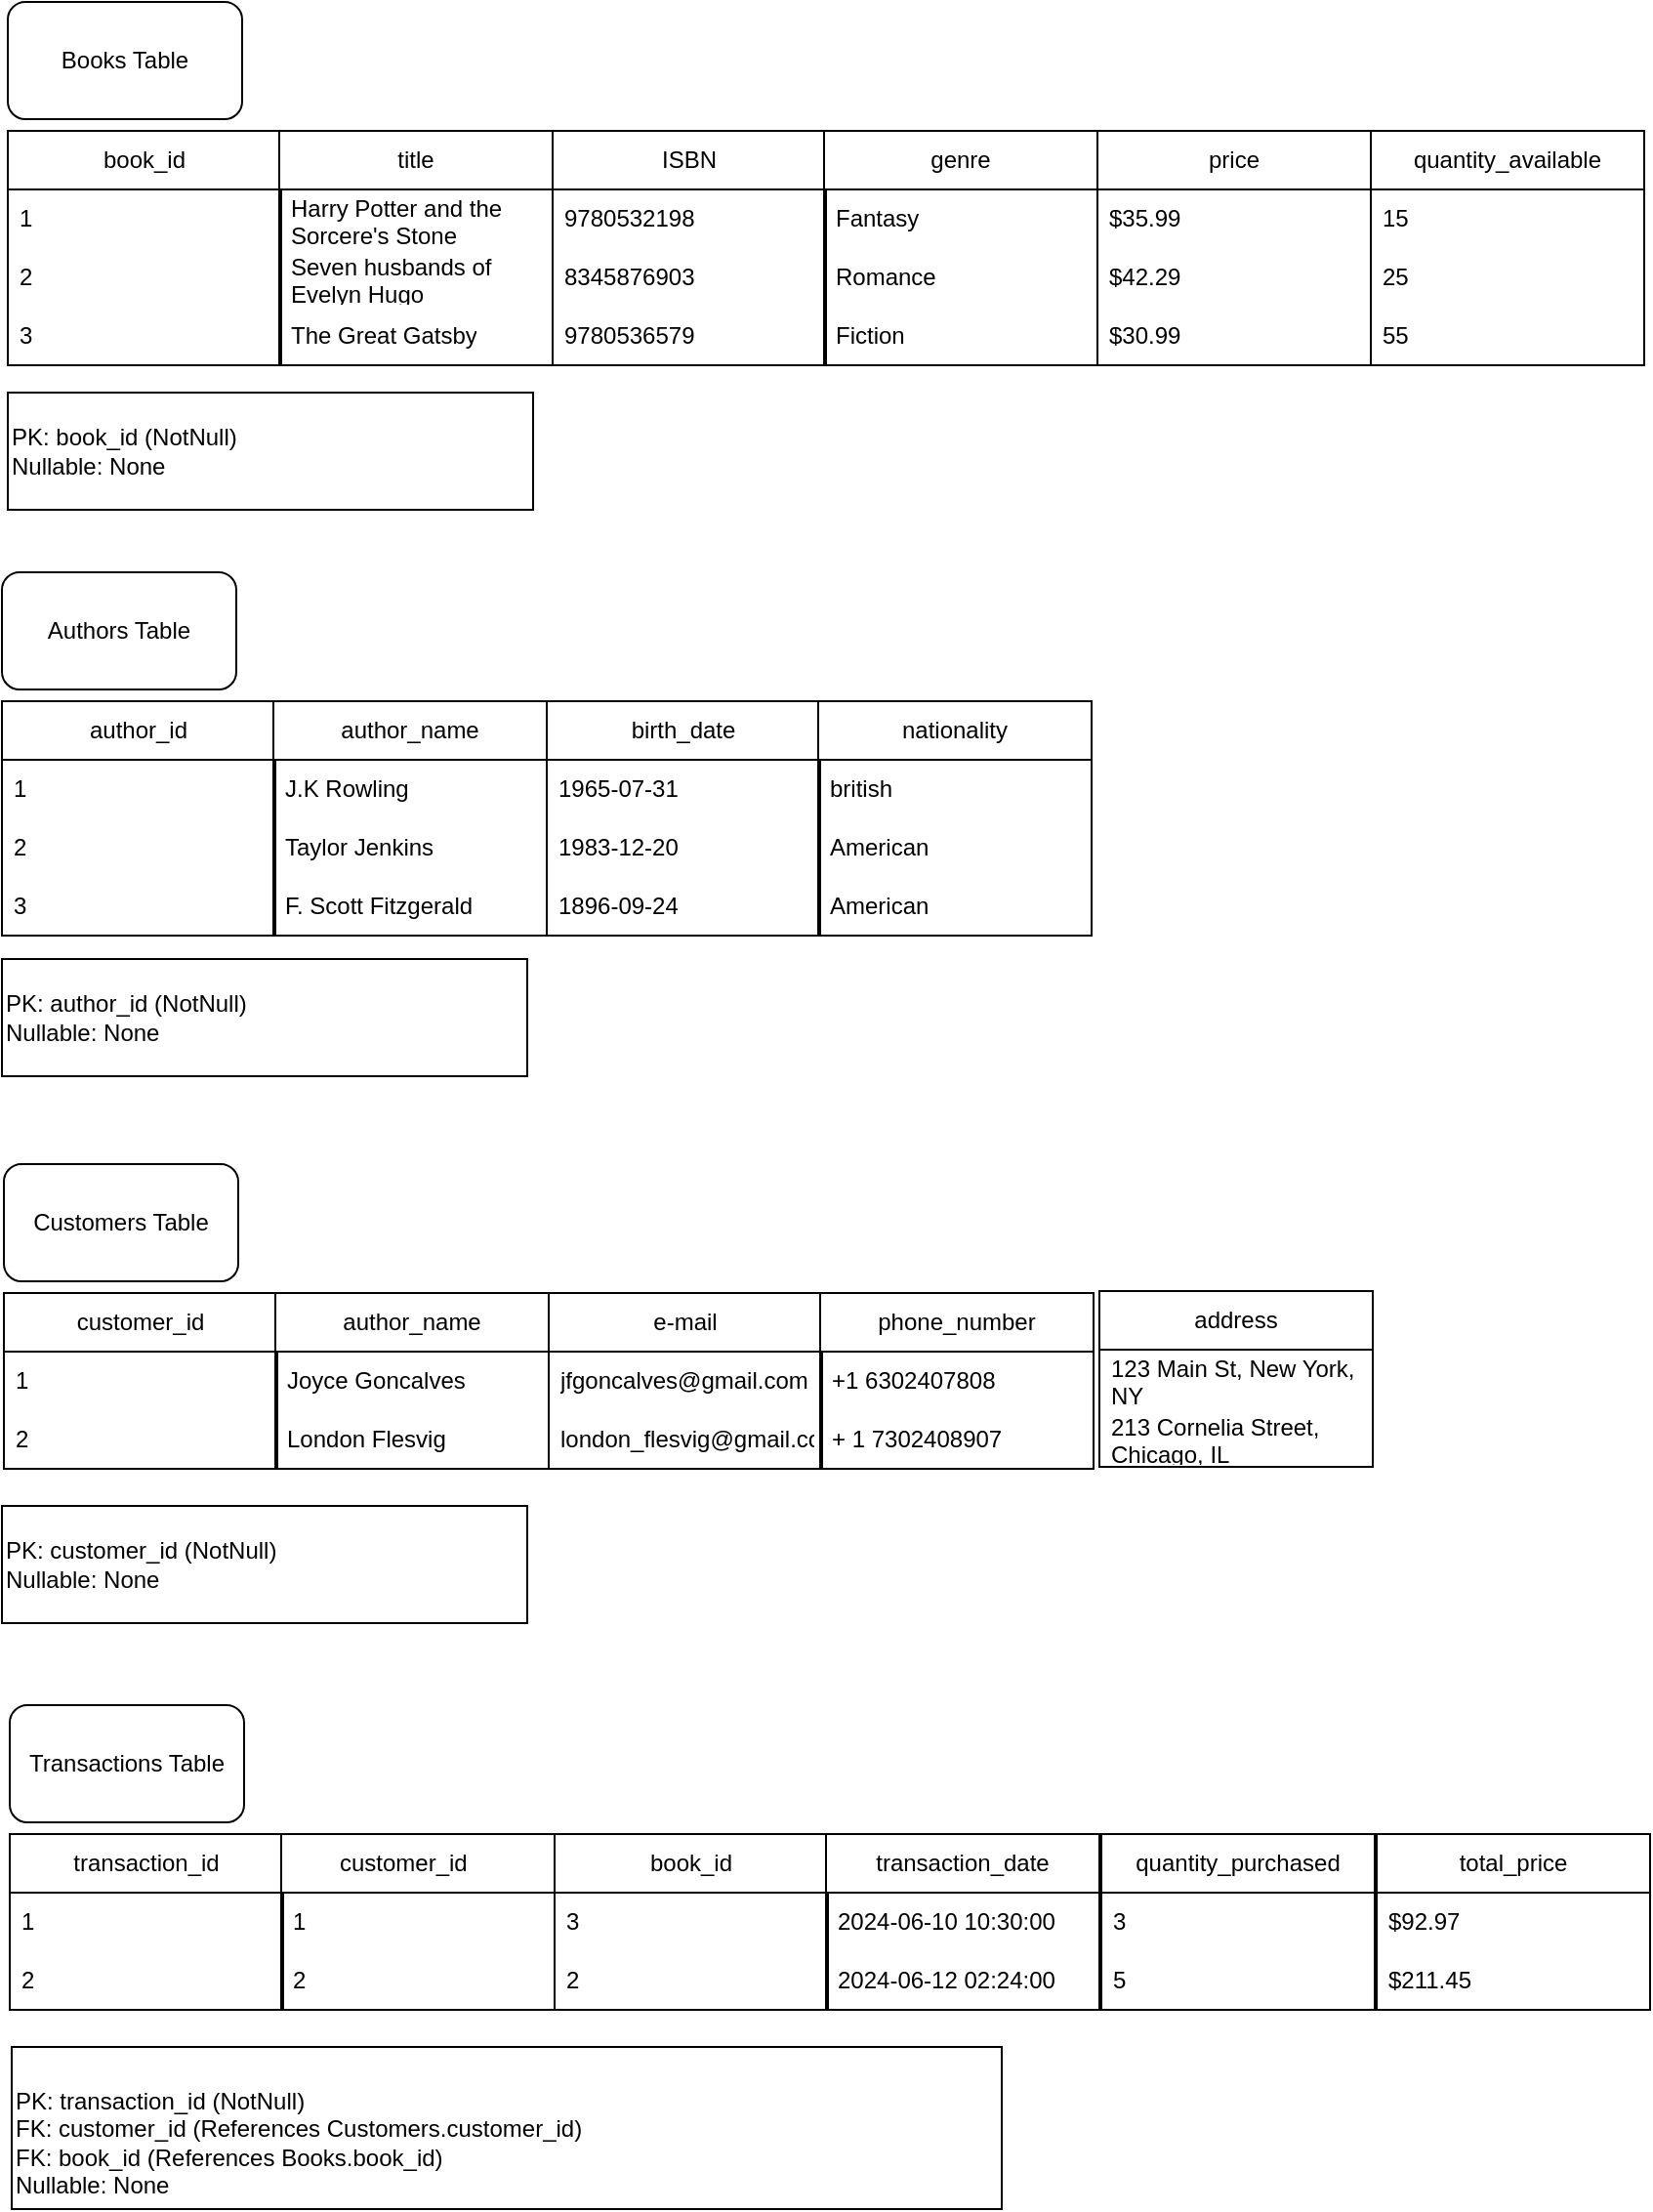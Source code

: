 <mxfile version="24.5.4" type="github">
  <diagram id="prtHgNgQTEPvFCAcTncT" name="Page-1">
    <mxGraphModel dx="880" dy="434" grid="1" gridSize="10" guides="1" tooltips="1" connect="1" arrows="1" fold="1" page="1" pageScale="1" pageWidth="827" pageHeight="1169" math="0" shadow="0">
      <root>
        <mxCell id="0" />
        <mxCell id="1" parent="0" />
        <mxCell id="Fvpx-LArZZdpuE3tsMHP-1" value="book_id" style="swimlane;fontStyle=0;childLayout=stackLayout;horizontal=1;startSize=30;horizontalStack=0;resizeParent=1;resizeParentMax=0;resizeLast=0;collapsible=1;marginBottom=0;whiteSpace=wrap;html=1;" vertex="1" parent="1">
          <mxGeometry x="41" y="86" width="140" height="120" as="geometry" />
        </mxCell>
        <mxCell id="Fvpx-LArZZdpuE3tsMHP-2" value="1" style="text;strokeColor=none;fillColor=none;align=left;verticalAlign=middle;spacingLeft=4;spacingRight=4;overflow=hidden;points=[[0,0.5],[1,0.5]];portConstraint=eastwest;rotatable=0;whiteSpace=wrap;html=1;" vertex="1" parent="Fvpx-LArZZdpuE3tsMHP-1">
          <mxGeometry y="30" width="140" height="30" as="geometry" />
        </mxCell>
        <mxCell id="Fvpx-LArZZdpuE3tsMHP-6" value="2" style="text;strokeColor=none;fillColor=none;align=left;verticalAlign=middle;spacingLeft=4;spacingRight=4;overflow=hidden;points=[[0,0.5],[1,0.5]];portConstraint=eastwest;rotatable=0;whiteSpace=wrap;html=1;" vertex="1" parent="Fvpx-LArZZdpuE3tsMHP-1">
          <mxGeometry y="60" width="140" height="30" as="geometry" />
        </mxCell>
        <mxCell id="Fvpx-LArZZdpuE3tsMHP-3" value="3" style="text;strokeColor=none;fillColor=none;align=left;verticalAlign=middle;spacingLeft=4;spacingRight=4;overflow=hidden;points=[[0,0.5],[1,0.5]];portConstraint=eastwest;rotatable=0;whiteSpace=wrap;html=1;" vertex="1" parent="Fvpx-LArZZdpuE3tsMHP-1">
          <mxGeometry y="90" width="140" height="30" as="geometry" />
        </mxCell>
        <mxCell id="Fvpx-LArZZdpuE3tsMHP-7" value="title" style="swimlane;fontStyle=0;childLayout=stackLayout;horizontal=1;startSize=30;horizontalStack=0;resizeParent=1;resizeParentMax=0;resizeLast=0;collapsible=1;marginBottom=0;whiteSpace=wrap;html=1;" vertex="1" parent="1">
          <mxGeometry x="180" y="86" width="140" height="120" as="geometry" />
        </mxCell>
        <mxCell id="Fvpx-LArZZdpuE3tsMHP-8" value="Harry Potter and the Sorcere&#39;s Stone" style="text;strokeColor=none;fillColor=none;align=left;verticalAlign=middle;spacingLeft=4;spacingRight=4;overflow=hidden;points=[[0,0.5],[1,0.5]];portConstraint=eastwest;rotatable=0;whiteSpace=wrap;html=1;" vertex="1" parent="Fvpx-LArZZdpuE3tsMHP-7">
          <mxGeometry y="30" width="140" height="30" as="geometry" />
        </mxCell>
        <mxCell id="Fvpx-LArZZdpuE3tsMHP-9" value="Seven husbands of Evelyn Hugo" style="text;strokeColor=none;fillColor=none;align=left;verticalAlign=middle;spacingLeft=4;spacingRight=4;overflow=hidden;points=[[0,0.5],[1,0.5]];portConstraint=eastwest;rotatable=0;whiteSpace=wrap;html=1;" vertex="1" parent="Fvpx-LArZZdpuE3tsMHP-7">
          <mxGeometry y="60" width="140" height="30" as="geometry" />
        </mxCell>
        <mxCell id="Fvpx-LArZZdpuE3tsMHP-10" value="The Great Gatsby" style="text;strokeColor=none;fillColor=none;align=left;verticalAlign=middle;spacingLeft=4;spacingRight=4;overflow=hidden;points=[[0,0.5],[1,0.5]];portConstraint=eastwest;rotatable=0;whiteSpace=wrap;html=1;" vertex="1" parent="Fvpx-LArZZdpuE3tsMHP-7">
          <mxGeometry y="90" width="140" height="30" as="geometry" />
        </mxCell>
        <mxCell id="Fvpx-LArZZdpuE3tsMHP-13" value="ISBN" style="swimlane;fontStyle=0;childLayout=stackLayout;horizontal=1;startSize=30;horizontalStack=0;resizeParent=1;resizeParentMax=0;resizeLast=0;collapsible=1;marginBottom=0;whiteSpace=wrap;html=1;" vertex="1" parent="1">
          <mxGeometry x="320" y="86" width="140" height="120" as="geometry" />
        </mxCell>
        <mxCell id="Fvpx-LArZZdpuE3tsMHP-14" value="9780532198" style="text;strokeColor=none;fillColor=none;align=left;verticalAlign=middle;spacingLeft=4;spacingRight=4;overflow=hidden;points=[[0,0.5],[1,0.5]];portConstraint=eastwest;rotatable=0;whiteSpace=wrap;html=1;" vertex="1" parent="Fvpx-LArZZdpuE3tsMHP-13">
          <mxGeometry y="30" width="140" height="30" as="geometry" />
        </mxCell>
        <mxCell id="Fvpx-LArZZdpuE3tsMHP-15" value="8345876903" style="text;strokeColor=none;fillColor=none;align=left;verticalAlign=middle;spacingLeft=4;spacingRight=4;overflow=hidden;points=[[0,0.5],[1,0.5]];portConstraint=eastwest;rotatable=0;whiteSpace=wrap;html=1;" vertex="1" parent="Fvpx-LArZZdpuE3tsMHP-13">
          <mxGeometry y="60" width="140" height="30" as="geometry" />
        </mxCell>
        <mxCell id="Fvpx-LArZZdpuE3tsMHP-16" value="9780536579" style="text;strokeColor=none;fillColor=none;align=left;verticalAlign=middle;spacingLeft=4;spacingRight=4;overflow=hidden;points=[[0,0.5],[1,0.5]];portConstraint=eastwest;rotatable=0;whiteSpace=wrap;html=1;" vertex="1" parent="Fvpx-LArZZdpuE3tsMHP-13">
          <mxGeometry y="90" width="140" height="30" as="geometry" />
        </mxCell>
        <mxCell id="Fvpx-LArZZdpuE3tsMHP-19" value="genre" style="swimlane;fontStyle=0;childLayout=stackLayout;horizontal=1;startSize=30;horizontalStack=0;resizeParent=1;resizeParentMax=0;resizeLast=0;collapsible=1;marginBottom=0;whiteSpace=wrap;html=1;" vertex="1" parent="1">
          <mxGeometry x="459" y="86" width="140" height="120" as="geometry" />
        </mxCell>
        <mxCell id="Fvpx-LArZZdpuE3tsMHP-20" value="Fantasy" style="text;strokeColor=none;fillColor=none;align=left;verticalAlign=middle;spacingLeft=4;spacingRight=4;overflow=hidden;points=[[0,0.5],[1,0.5]];portConstraint=eastwest;rotatable=0;whiteSpace=wrap;html=1;" vertex="1" parent="Fvpx-LArZZdpuE3tsMHP-19">
          <mxGeometry y="30" width="140" height="30" as="geometry" />
        </mxCell>
        <mxCell id="Fvpx-LArZZdpuE3tsMHP-21" value="Romance" style="text;strokeColor=none;fillColor=none;align=left;verticalAlign=middle;spacingLeft=4;spacingRight=4;overflow=hidden;points=[[0,0.5],[1,0.5]];portConstraint=eastwest;rotatable=0;whiteSpace=wrap;html=1;" vertex="1" parent="Fvpx-LArZZdpuE3tsMHP-19">
          <mxGeometry y="60" width="140" height="30" as="geometry" />
        </mxCell>
        <mxCell id="Fvpx-LArZZdpuE3tsMHP-22" value="Fiction" style="text;strokeColor=none;fillColor=none;align=left;verticalAlign=middle;spacingLeft=4;spacingRight=4;overflow=hidden;points=[[0,0.5],[1,0.5]];portConstraint=eastwest;rotatable=0;whiteSpace=wrap;html=1;" vertex="1" parent="Fvpx-LArZZdpuE3tsMHP-19">
          <mxGeometry y="90" width="140" height="30" as="geometry" />
        </mxCell>
        <mxCell id="Fvpx-LArZZdpuE3tsMHP-25" value="price" style="swimlane;fontStyle=0;childLayout=stackLayout;horizontal=1;startSize=30;horizontalStack=0;resizeParent=1;resizeParentMax=0;resizeLast=0;collapsible=1;marginBottom=0;whiteSpace=wrap;html=1;" vertex="1" parent="1">
          <mxGeometry x="599" y="86" width="140" height="120" as="geometry" />
        </mxCell>
        <mxCell id="Fvpx-LArZZdpuE3tsMHP-26" value="$35.99" style="text;strokeColor=none;fillColor=none;align=left;verticalAlign=middle;spacingLeft=4;spacingRight=4;overflow=hidden;points=[[0,0.5],[1,0.5]];portConstraint=eastwest;rotatable=0;whiteSpace=wrap;html=1;" vertex="1" parent="Fvpx-LArZZdpuE3tsMHP-25">
          <mxGeometry y="30" width="140" height="30" as="geometry" />
        </mxCell>
        <mxCell id="Fvpx-LArZZdpuE3tsMHP-27" value="$42.29" style="text;strokeColor=none;fillColor=none;align=left;verticalAlign=middle;spacingLeft=4;spacingRight=4;overflow=hidden;points=[[0,0.5],[1,0.5]];portConstraint=eastwest;rotatable=0;whiteSpace=wrap;html=1;" vertex="1" parent="Fvpx-LArZZdpuE3tsMHP-25">
          <mxGeometry y="60" width="140" height="30" as="geometry" />
        </mxCell>
        <mxCell id="Fvpx-LArZZdpuE3tsMHP-28" value="$30.99" style="text;strokeColor=none;fillColor=none;align=left;verticalAlign=middle;spacingLeft=4;spacingRight=4;overflow=hidden;points=[[0,0.5],[1,0.5]];portConstraint=eastwest;rotatable=0;whiteSpace=wrap;html=1;" vertex="1" parent="Fvpx-LArZZdpuE3tsMHP-25">
          <mxGeometry y="90" width="140" height="30" as="geometry" />
        </mxCell>
        <mxCell id="Fvpx-LArZZdpuE3tsMHP-31" value="quantity_available" style="swimlane;fontStyle=0;childLayout=stackLayout;horizontal=1;startSize=30;horizontalStack=0;resizeParent=1;resizeParentMax=0;resizeLast=0;collapsible=1;marginBottom=0;whiteSpace=wrap;html=1;" vertex="1" parent="1">
          <mxGeometry x="739" y="86" width="140" height="120" as="geometry" />
        </mxCell>
        <mxCell id="Fvpx-LArZZdpuE3tsMHP-32" value="15" style="text;strokeColor=none;fillColor=none;align=left;verticalAlign=middle;spacingLeft=4;spacingRight=4;overflow=hidden;points=[[0,0.5],[1,0.5]];portConstraint=eastwest;rotatable=0;whiteSpace=wrap;html=1;" vertex="1" parent="Fvpx-LArZZdpuE3tsMHP-31">
          <mxGeometry y="30" width="140" height="30" as="geometry" />
        </mxCell>
        <mxCell id="Fvpx-LArZZdpuE3tsMHP-33" value="25" style="text;strokeColor=none;fillColor=none;align=left;verticalAlign=middle;spacingLeft=4;spacingRight=4;overflow=hidden;points=[[0,0.5],[1,0.5]];portConstraint=eastwest;rotatable=0;whiteSpace=wrap;html=1;" vertex="1" parent="Fvpx-LArZZdpuE3tsMHP-31">
          <mxGeometry y="60" width="140" height="30" as="geometry" />
        </mxCell>
        <mxCell id="Fvpx-LArZZdpuE3tsMHP-34" value="55" style="text;strokeColor=none;fillColor=none;align=left;verticalAlign=middle;spacingLeft=4;spacingRight=4;overflow=hidden;points=[[0,0.5],[1,0.5]];portConstraint=eastwest;rotatable=0;whiteSpace=wrap;html=1;" vertex="1" parent="Fvpx-LArZZdpuE3tsMHP-31">
          <mxGeometry y="90" width="140" height="30" as="geometry" />
        </mxCell>
        <mxCell id="Fvpx-LArZZdpuE3tsMHP-37" value="Books Table" style="rounded=1;whiteSpace=wrap;html=1;" vertex="1" parent="1">
          <mxGeometry x="41" y="20" width="120" height="60" as="geometry" />
        </mxCell>
        <mxCell id="Fvpx-LArZZdpuE3tsMHP-38" value="author_id" style="swimlane;fontStyle=0;childLayout=stackLayout;horizontal=1;startSize=30;horizontalStack=0;resizeParent=1;resizeParentMax=0;resizeLast=0;collapsible=1;marginBottom=0;whiteSpace=wrap;html=1;" vertex="1" parent="1">
          <mxGeometry x="38" y="378" width="140" height="120" as="geometry" />
        </mxCell>
        <mxCell id="Fvpx-LArZZdpuE3tsMHP-39" value="1" style="text;strokeColor=none;fillColor=none;align=left;verticalAlign=middle;spacingLeft=4;spacingRight=4;overflow=hidden;points=[[0,0.5],[1,0.5]];portConstraint=eastwest;rotatable=0;whiteSpace=wrap;html=1;" vertex="1" parent="Fvpx-LArZZdpuE3tsMHP-38">
          <mxGeometry y="30" width="140" height="30" as="geometry" />
        </mxCell>
        <mxCell id="Fvpx-LArZZdpuE3tsMHP-40" value="2" style="text;strokeColor=none;fillColor=none;align=left;verticalAlign=middle;spacingLeft=4;spacingRight=4;overflow=hidden;points=[[0,0.5],[1,0.5]];portConstraint=eastwest;rotatable=0;whiteSpace=wrap;html=1;" vertex="1" parent="Fvpx-LArZZdpuE3tsMHP-38">
          <mxGeometry y="60" width="140" height="30" as="geometry" />
        </mxCell>
        <mxCell id="Fvpx-LArZZdpuE3tsMHP-41" value="3" style="text;strokeColor=none;fillColor=none;align=left;verticalAlign=middle;spacingLeft=4;spacingRight=4;overflow=hidden;points=[[0,0.5],[1,0.5]];portConstraint=eastwest;rotatable=0;whiteSpace=wrap;html=1;" vertex="1" parent="Fvpx-LArZZdpuE3tsMHP-38">
          <mxGeometry y="90" width="140" height="30" as="geometry" />
        </mxCell>
        <mxCell id="Fvpx-LArZZdpuE3tsMHP-42" value="author_name" style="swimlane;fontStyle=0;childLayout=stackLayout;horizontal=1;startSize=30;horizontalStack=0;resizeParent=1;resizeParentMax=0;resizeLast=0;collapsible=1;marginBottom=0;whiteSpace=wrap;html=1;" vertex="1" parent="1">
          <mxGeometry x="177" y="378" width="140" height="120" as="geometry" />
        </mxCell>
        <mxCell id="Fvpx-LArZZdpuE3tsMHP-43" value="J.K Rowling" style="text;strokeColor=none;fillColor=none;align=left;verticalAlign=middle;spacingLeft=4;spacingRight=4;overflow=hidden;points=[[0,0.5],[1,0.5]];portConstraint=eastwest;rotatable=0;whiteSpace=wrap;html=1;" vertex="1" parent="Fvpx-LArZZdpuE3tsMHP-42">
          <mxGeometry y="30" width="140" height="30" as="geometry" />
        </mxCell>
        <mxCell id="Fvpx-LArZZdpuE3tsMHP-44" value="Taylor Jenkins" style="text;strokeColor=none;fillColor=none;align=left;verticalAlign=middle;spacingLeft=4;spacingRight=4;overflow=hidden;points=[[0,0.5],[1,0.5]];portConstraint=eastwest;rotatable=0;whiteSpace=wrap;html=1;" vertex="1" parent="Fvpx-LArZZdpuE3tsMHP-42">
          <mxGeometry y="60" width="140" height="30" as="geometry" />
        </mxCell>
        <mxCell id="Fvpx-LArZZdpuE3tsMHP-45" value="F. Scott Fitzgerald" style="text;strokeColor=none;fillColor=none;align=left;verticalAlign=middle;spacingLeft=4;spacingRight=4;overflow=hidden;points=[[0,0.5],[1,0.5]];portConstraint=eastwest;rotatable=0;whiteSpace=wrap;html=1;" vertex="1" parent="Fvpx-LArZZdpuE3tsMHP-42">
          <mxGeometry y="90" width="140" height="30" as="geometry" />
        </mxCell>
        <mxCell id="Fvpx-LArZZdpuE3tsMHP-46" value="birth_date" style="swimlane;fontStyle=0;childLayout=stackLayout;horizontal=1;startSize=30;horizontalStack=0;resizeParent=1;resizeParentMax=0;resizeLast=0;collapsible=1;marginBottom=0;whiteSpace=wrap;html=1;" vertex="1" parent="1">
          <mxGeometry x="317" y="378" width="140" height="120" as="geometry" />
        </mxCell>
        <mxCell id="Fvpx-LArZZdpuE3tsMHP-48" value="1965-07-31" style="text;strokeColor=none;fillColor=none;align=left;verticalAlign=middle;spacingLeft=4;spacingRight=4;overflow=hidden;points=[[0,0.5],[1,0.5]];portConstraint=eastwest;rotatable=0;whiteSpace=wrap;html=1;" vertex="1" parent="Fvpx-LArZZdpuE3tsMHP-46">
          <mxGeometry y="30" width="140" height="30" as="geometry" />
        </mxCell>
        <mxCell id="Fvpx-LArZZdpuE3tsMHP-47" value="1983-12-20" style="text;strokeColor=none;fillColor=none;align=left;verticalAlign=middle;spacingLeft=4;spacingRight=4;overflow=hidden;points=[[0,0.5],[1,0.5]];portConstraint=eastwest;rotatable=0;whiteSpace=wrap;html=1;" vertex="1" parent="Fvpx-LArZZdpuE3tsMHP-46">
          <mxGeometry y="60" width="140" height="30" as="geometry" />
        </mxCell>
        <mxCell id="Fvpx-LArZZdpuE3tsMHP-49" value="1896-09-24" style="text;strokeColor=none;fillColor=none;align=left;verticalAlign=middle;spacingLeft=4;spacingRight=4;overflow=hidden;points=[[0,0.5],[1,0.5]];portConstraint=eastwest;rotatable=0;whiteSpace=wrap;html=1;" vertex="1" parent="Fvpx-LArZZdpuE3tsMHP-46">
          <mxGeometry y="90" width="140" height="30" as="geometry" />
        </mxCell>
        <mxCell id="Fvpx-LArZZdpuE3tsMHP-50" value="nationality" style="swimlane;fontStyle=0;childLayout=stackLayout;horizontal=1;startSize=30;horizontalStack=0;resizeParent=1;resizeParentMax=0;resizeLast=0;collapsible=1;marginBottom=0;whiteSpace=wrap;html=1;" vertex="1" parent="1">
          <mxGeometry x="456" y="378" width="140" height="120" as="geometry" />
        </mxCell>
        <mxCell id="Fvpx-LArZZdpuE3tsMHP-51" value="british" style="text;strokeColor=none;fillColor=none;align=left;verticalAlign=middle;spacingLeft=4;spacingRight=4;overflow=hidden;points=[[0,0.5],[1,0.5]];portConstraint=eastwest;rotatable=0;whiteSpace=wrap;html=1;" vertex="1" parent="Fvpx-LArZZdpuE3tsMHP-50">
          <mxGeometry y="30" width="140" height="30" as="geometry" />
        </mxCell>
        <mxCell id="Fvpx-LArZZdpuE3tsMHP-52" value="American" style="text;strokeColor=none;fillColor=none;align=left;verticalAlign=middle;spacingLeft=4;spacingRight=4;overflow=hidden;points=[[0,0.5],[1,0.5]];portConstraint=eastwest;rotatable=0;whiteSpace=wrap;html=1;" vertex="1" parent="Fvpx-LArZZdpuE3tsMHP-50">
          <mxGeometry y="60" width="140" height="30" as="geometry" />
        </mxCell>
        <mxCell id="Fvpx-LArZZdpuE3tsMHP-53" value="American" style="text;strokeColor=none;fillColor=none;align=left;verticalAlign=middle;spacingLeft=4;spacingRight=4;overflow=hidden;points=[[0,0.5],[1,0.5]];portConstraint=eastwest;rotatable=0;whiteSpace=wrap;html=1;" vertex="1" parent="Fvpx-LArZZdpuE3tsMHP-50">
          <mxGeometry y="90" width="140" height="30" as="geometry" />
        </mxCell>
        <mxCell id="Fvpx-LArZZdpuE3tsMHP-62" value="Authors Table" style="rounded=1;whiteSpace=wrap;html=1;" vertex="1" parent="1">
          <mxGeometry x="38" y="312" width="120" height="60" as="geometry" />
        </mxCell>
        <mxCell id="Fvpx-LArZZdpuE3tsMHP-63" value="PK: book_id (NotNull)&lt;br&gt;Nullable: None" style="rounded=0;whiteSpace=wrap;html=1;align=left;" vertex="1" parent="1">
          <mxGeometry x="41" y="220" width="269" height="60" as="geometry" />
        </mxCell>
        <mxCell id="Fvpx-LArZZdpuE3tsMHP-64" value="PK: author_id (NotNull)&lt;br&gt;Nullable: None" style="rounded=0;whiteSpace=wrap;html=1;align=left;" vertex="1" parent="1">
          <mxGeometry x="38" y="510" width="269" height="60" as="geometry" />
        </mxCell>
        <mxCell id="Fvpx-LArZZdpuE3tsMHP-65" value="customer_id" style="swimlane;fontStyle=0;childLayout=stackLayout;horizontal=1;startSize=30;horizontalStack=0;resizeParent=1;resizeParentMax=0;resizeLast=0;collapsible=1;marginBottom=0;whiteSpace=wrap;html=1;" vertex="1" parent="1">
          <mxGeometry x="39" y="681" width="140" height="90" as="geometry" />
        </mxCell>
        <mxCell id="Fvpx-LArZZdpuE3tsMHP-66" value="1" style="text;strokeColor=none;fillColor=none;align=left;verticalAlign=middle;spacingLeft=4;spacingRight=4;overflow=hidden;points=[[0,0.5],[1,0.5]];portConstraint=eastwest;rotatable=0;whiteSpace=wrap;html=1;" vertex="1" parent="Fvpx-LArZZdpuE3tsMHP-65">
          <mxGeometry y="30" width="140" height="30" as="geometry" />
        </mxCell>
        <mxCell id="Fvpx-LArZZdpuE3tsMHP-67" value="2" style="text;strokeColor=none;fillColor=none;align=left;verticalAlign=middle;spacingLeft=4;spacingRight=4;overflow=hidden;points=[[0,0.5],[1,0.5]];portConstraint=eastwest;rotatable=0;whiteSpace=wrap;html=1;" vertex="1" parent="Fvpx-LArZZdpuE3tsMHP-65">
          <mxGeometry y="60" width="140" height="30" as="geometry" />
        </mxCell>
        <mxCell id="Fvpx-LArZZdpuE3tsMHP-69" value="author_name" style="swimlane;fontStyle=0;childLayout=stackLayout;horizontal=1;startSize=30;horizontalStack=0;resizeParent=1;resizeParentMax=0;resizeLast=0;collapsible=1;marginBottom=0;whiteSpace=wrap;html=1;" vertex="1" parent="1">
          <mxGeometry x="178" y="681" width="140" height="90" as="geometry" />
        </mxCell>
        <mxCell id="Fvpx-LArZZdpuE3tsMHP-70" value="Joyce Goncalves" style="text;strokeColor=none;fillColor=none;align=left;verticalAlign=middle;spacingLeft=4;spacingRight=4;overflow=hidden;points=[[0,0.5],[1,0.5]];portConstraint=eastwest;rotatable=0;whiteSpace=wrap;html=1;" vertex="1" parent="Fvpx-LArZZdpuE3tsMHP-69">
          <mxGeometry y="30" width="140" height="30" as="geometry" />
        </mxCell>
        <mxCell id="Fvpx-LArZZdpuE3tsMHP-71" value="London Flesvig" style="text;strokeColor=none;fillColor=none;align=left;verticalAlign=middle;spacingLeft=4;spacingRight=4;overflow=hidden;points=[[0,0.5],[1,0.5]];portConstraint=eastwest;rotatable=0;whiteSpace=wrap;html=1;" vertex="1" parent="Fvpx-LArZZdpuE3tsMHP-69">
          <mxGeometry y="60" width="140" height="30" as="geometry" />
        </mxCell>
        <mxCell id="Fvpx-LArZZdpuE3tsMHP-73" value="e-mail" style="swimlane;fontStyle=0;childLayout=stackLayout;horizontal=1;startSize=30;horizontalStack=0;resizeParent=1;resizeParentMax=0;resizeLast=0;collapsible=1;marginBottom=0;whiteSpace=wrap;html=1;" vertex="1" parent="1">
          <mxGeometry x="318" y="681" width="140" height="90" as="geometry" />
        </mxCell>
        <mxCell id="Fvpx-LArZZdpuE3tsMHP-74" value="jfgoncalves@gmail.com" style="text;strokeColor=none;fillColor=none;align=left;verticalAlign=middle;spacingLeft=4;spacingRight=4;overflow=hidden;points=[[0,0.5],[1,0.5]];portConstraint=eastwest;rotatable=0;whiteSpace=wrap;html=1;" vertex="1" parent="Fvpx-LArZZdpuE3tsMHP-73">
          <mxGeometry y="30" width="140" height="30" as="geometry" />
        </mxCell>
        <mxCell id="Fvpx-LArZZdpuE3tsMHP-75" value="london_flesvig@gmail.com&lt;span style=&quot;white-space: pre;&quot;&gt;&#x9;&lt;/span&gt;" style="text;strokeColor=none;fillColor=none;align=left;verticalAlign=middle;spacingLeft=4;spacingRight=4;overflow=hidden;points=[[0,0.5],[1,0.5]];portConstraint=eastwest;rotatable=0;whiteSpace=wrap;html=1;" vertex="1" parent="Fvpx-LArZZdpuE3tsMHP-73">
          <mxGeometry y="60" width="140" height="30" as="geometry" />
        </mxCell>
        <mxCell id="Fvpx-LArZZdpuE3tsMHP-77" value="phone_number" style="swimlane;fontStyle=0;childLayout=stackLayout;horizontal=1;startSize=30;horizontalStack=0;resizeParent=1;resizeParentMax=0;resizeLast=0;collapsible=1;marginBottom=0;whiteSpace=wrap;html=1;" vertex="1" parent="1">
          <mxGeometry x="457" y="681" width="140" height="90" as="geometry" />
        </mxCell>
        <mxCell id="Fvpx-LArZZdpuE3tsMHP-78" value="+1 6302407808" style="text;strokeColor=none;fillColor=none;align=left;verticalAlign=middle;spacingLeft=4;spacingRight=4;overflow=hidden;points=[[0,0.5],[1,0.5]];portConstraint=eastwest;rotatable=0;whiteSpace=wrap;html=1;" vertex="1" parent="Fvpx-LArZZdpuE3tsMHP-77">
          <mxGeometry y="30" width="140" height="30" as="geometry" />
        </mxCell>
        <mxCell id="Fvpx-LArZZdpuE3tsMHP-79" value="+ 1 7302408907" style="text;strokeColor=none;fillColor=none;align=left;verticalAlign=middle;spacingLeft=4;spacingRight=4;overflow=hidden;points=[[0,0.5],[1,0.5]];portConstraint=eastwest;rotatable=0;whiteSpace=wrap;html=1;" vertex="1" parent="Fvpx-LArZZdpuE3tsMHP-77">
          <mxGeometry y="60" width="140" height="30" as="geometry" />
        </mxCell>
        <mxCell id="Fvpx-LArZZdpuE3tsMHP-81" value="Customers Table" style="rounded=1;whiteSpace=wrap;html=1;" vertex="1" parent="1">
          <mxGeometry x="39" y="615" width="120" height="60" as="geometry" />
        </mxCell>
        <mxCell id="Fvpx-LArZZdpuE3tsMHP-82" value="address" style="swimlane;fontStyle=0;childLayout=stackLayout;horizontal=1;startSize=30;horizontalStack=0;resizeParent=1;resizeParentMax=0;resizeLast=0;collapsible=1;marginBottom=0;whiteSpace=wrap;html=1;" vertex="1" parent="1">
          <mxGeometry x="600" y="680" width="140" height="90" as="geometry" />
        </mxCell>
        <mxCell id="Fvpx-LArZZdpuE3tsMHP-83" value="123 Main St, New York, NY" style="text;strokeColor=none;fillColor=none;align=left;verticalAlign=middle;spacingLeft=4;spacingRight=4;overflow=hidden;points=[[0,0.5],[1,0.5]];portConstraint=eastwest;rotatable=0;whiteSpace=wrap;html=1;" vertex="1" parent="Fvpx-LArZZdpuE3tsMHP-82">
          <mxGeometry y="30" width="140" height="30" as="geometry" />
        </mxCell>
        <mxCell id="Fvpx-LArZZdpuE3tsMHP-84" value="213 Cornelia Street, Chicago, IL" style="text;strokeColor=none;fillColor=none;align=left;verticalAlign=middle;spacingLeft=4;spacingRight=4;overflow=hidden;points=[[0,0.5],[1,0.5]];portConstraint=eastwest;rotatable=0;whiteSpace=wrap;html=1;" vertex="1" parent="Fvpx-LArZZdpuE3tsMHP-82">
          <mxGeometry y="60" width="140" height="30" as="geometry" />
        </mxCell>
        <mxCell id="Fvpx-LArZZdpuE3tsMHP-85" value="PK: customer_id (NotNull)&lt;br&gt;Nullable: None" style="rounded=0;whiteSpace=wrap;html=1;align=left;" vertex="1" parent="1">
          <mxGeometry x="38" y="790" width="269" height="60" as="geometry" />
        </mxCell>
        <mxCell id="Fvpx-LArZZdpuE3tsMHP-86" value="transaction_id" style="swimlane;fontStyle=0;childLayout=stackLayout;horizontal=1;startSize=30;horizontalStack=0;resizeParent=1;resizeParentMax=0;resizeLast=0;collapsible=1;marginBottom=0;whiteSpace=wrap;html=1;" vertex="1" parent="1">
          <mxGeometry x="42" y="958" width="140" height="90" as="geometry" />
        </mxCell>
        <mxCell id="Fvpx-LArZZdpuE3tsMHP-87" value="1" style="text;strokeColor=none;fillColor=none;align=left;verticalAlign=middle;spacingLeft=4;spacingRight=4;overflow=hidden;points=[[0,0.5],[1,0.5]];portConstraint=eastwest;rotatable=0;whiteSpace=wrap;html=1;" vertex="1" parent="Fvpx-LArZZdpuE3tsMHP-86">
          <mxGeometry y="30" width="140" height="30" as="geometry" />
        </mxCell>
        <mxCell id="Fvpx-LArZZdpuE3tsMHP-88" value="2" style="text;strokeColor=none;fillColor=none;align=left;verticalAlign=middle;spacingLeft=4;spacingRight=4;overflow=hidden;points=[[0,0.5],[1,0.5]];portConstraint=eastwest;rotatable=0;whiteSpace=wrap;html=1;" vertex="1" parent="Fvpx-LArZZdpuE3tsMHP-86">
          <mxGeometry y="60" width="140" height="30" as="geometry" />
        </mxCell>
        <mxCell id="Fvpx-LArZZdpuE3tsMHP-89" value="customer_id&lt;span style=&quot;white-space: pre;&quot;&gt;&#x9;&lt;/span&gt;" style="swimlane;fontStyle=0;childLayout=stackLayout;horizontal=1;startSize=30;horizontalStack=0;resizeParent=1;resizeParentMax=0;resizeLast=0;collapsible=1;marginBottom=0;whiteSpace=wrap;html=1;" vertex="1" parent="1">
          <mxGeometry x="181" y="958" width="140" height="90" as="geometry" />
        </mxCell>
        <mxCell id="Fvpx-LArZZdpuE3tsMHP-90" value="1" style="text;strokeColor=none;fillColor=none;align=left;verticalAlign=middle;spacingLeft=4;spacingRight=4;overflow=hidden;points=[[0,0.5],[1,0.5]];portConstraint=eastwest;rotatable=0;whiteSpace=wrap;html=1;" vertex="1" parent="Fvpx-LArZZdpuE3tsMHP-89">
          <mxGeometry y="30" width="140" height="30" as="geometry" />
        </mxCell>
        <mxCell id="Fvpx-LArZZdpuE3tsMHP-91" value="2" style="text;strokeColor=none;fillColor=none;align=left;verticalAlign=middle;spacingLeft=4;spacingRight=4;overflow=hidden;points=[[0,0.5],[1,0.5]];portConstraint=eastwest;rotatable=0;whiteSpace=wrap;html=1;" vertex="1" parent="Fvpx-LArZZdpuE3tsMHP-89">
          <mxGeometry y="60" width="140" height="30" as="geometry" />
        </mxCell>
        <mxCell id="Fvpx-LArZZdpuE3tsMHP-92" value="book_id" style="swimlane;fontStyle=0;childLayout=stackLayout;horizontal=1;startSize=30;horizontalStack=0;resizeParent=1;resizeParentMax=0;resizeLast=0;collapsible=1;marginBottom=0;whiteSpace=wrap;html=1;" vertex="1" parent="1">
          <mxGeometry x="321" y="958" width="140" height="90" as="geometry" />
        </mxCell>
        <mxCell id="Fvpx-LArZZdpuE3tsMHP-93" value="3" style="text;strokeColor=none;fillColor=none;align=left;verticalAlign=middle;spacingLeft=4;spacingRight=4;overflow=hidden;points=[[0,0.5],[1,0.5]];portConstraint=eastwest;rotatable=0;whiteSpace=wrap;html=1;" vertex="1" parent="Fvpx-LArZZdpuE3tsMHP-92">
          <mxGeometry y="30" width="140" height="30" as="geometry" />
        </mxCell>
        <mxCell id="Fvpx-LArZZdpuE3tsMHP-94" value="2" style="text;strokeColor=none;fillColor=none;align=left;verticalAlign=middle;spacingLeft=4;spacingRight=4;overflow=hidden;points=[[0,0.5],[1,0.5]];portConstraint=eastwest;rotatable=0;whiteSpace=wrap;html=1;" vertex="1" parent="Fvpx-LArZZdpuE3tsMHP-92">
          <mxGeometry y="60" width="140" height="30" as="geometry" />
        </mxCell>
        <mxCell id="Fvpx-LArZZdpuE3tsMHP-95" value="transaction_date" style="swimlane;fontStyle=0;childLayout=stackLayout;horizontal=1;startSize=30;horizontalStack=0;resizeParent=1;resizeParentMax=0;resizeLast=0;collapsible=1;marginBottom=0;whiteSpace=wrap;html=1;" vertex="1" parent="1">
          <mxGeometry x="460" y="958" width="140" height="90" as="geometry" />
        </mxCell>
        <mxCell id="Fvpx-LArZZdpuE3tsMHP-96" value="2024-06-10 10:30:00" style="text;strokeColor=none;fillColor=none;align=left;verticalAlign=middle;spacingLeft=4;spacingRight=4;overflow=hidden;points=[[0,0.5],[1,0.5]];portConstraint=eastwest;rotatable=0;whiteSpace=wrap;html=1;" vertex="1" parent="Fvpx-LArZZdpuE3tsMHP-95">
          <mxGeometry y="30" width="140" height="30" as="geometry" />
        </mxCell>
        <mxCell id="Fvpx-LArZZdpuE3tsMHP-97" value="2024-06-12 02:24:00" style="text;strokeColor=none;fillColor=none;align=left;verticalAlign=middle;spacingLeft=4;spacingRight=4;overflow=hidden;points=[[0,0.5],[1,0.5]];portConstraint=eastwest;rotatable=0;whiteSpace=wrap;html=1;" vertex="1" parent="Fvpx-LArZZdpuE3tsMHP-95">
          <mxGeometry y="60" width="140" height="30" as="geometry" />
        </mxCell>
        <mxCell id="Fvpx-LArZZdpuE3tsMHP-98" value="Transactions Table" style="rounded=1;whiteSpace=wrap;html=1;" vertex="1" parent="1">
          <mxGeometry x="42" y="892" width="120" height="60" as="geometry" />
        </mxCell>
        <mxCell id="Fvpx-LArZZdpuE3tsMHP-99" value="quantity_purchased" style="swimlane;fontStyle=0;childLayout=stackLayout;horizontal=1;startSize=30;horizontalStack=0;resizeParent=1;resizeParentMax=0;resizeLast=0;collapsible=1;marginBottom=0;whiteSpace=wrap;html=1;" vertex="1" parent="1">
          <mxGeometry x="601" y="958" width="140" height="90" as="geometry" />
        </mxCell>
        <mxCell id="Fvpx-LArZZdpuE3tsMHP-100" value="3" style="text;strokeColor=none;fillColor=none;align=left;verticalAlign=middle;spacingLeft=4;spacingRight=4;overflow=hidden;points=[[0,0.5],[1,0.5]];portConstraint=eastwest;rotatable=0;whiteSpace=wrap;html=1;" vertex="1" parent="Fvpx-LArZZdpuE3tsMHP-99">
          <mxGeometry y="30" width="140" height="30" as="geometry" />
        </mxCell>
        <mxCell id="Fvpx-LArZZdpuE3tsMHP-101" value="5" style="text;strokeColor=none;fillColor=none;align=left;verticalAlign=middle;spacingLeft=4;spacingRight=4;overflow=hidden;points=[[0,0.5],[1,0.5]];portConstraint=eastwest;rotatable=0;whiteSpace=wrap;html=1;" vertex="1" parent="Fvpx-LArZZdpuE3tsMHP-99">
          <mxGeometry y="60" width="140" height="30" as="geometry" />
        </mxCell>
        <mxCell id="Fvpx-LArZZdpuE3tsMHP-102" value="&lt;div&gt;&lt;br&gt;&lt;/div&gt;PK: transaction_id (NotNull)&lt;br&gt;FK: customer_id (References Customers.customer_id)&lt;div&gt;FK: book_id (References Books.book_id)&lt;br&gt;&lt;div&gt;Nullable: None&lt;/div&gt;&lt;/div&gt;" style="rounded=0;whiteSpace=wrap;html=1;align=left;" vertex="1" parent="1">
          <mxGeometry x="43" y="1067" width="507" height="83" as="geometry" />
        </mxCell>
        <mxCell id="Fvpx-LArZZdpuE3tsMHP-103" value="total_price" style="swimlane;fontStyle=0;childLayout=stackLayout;horizontal=1;startSize=30;horizontalStack=0;resizeParent=1;resizeParentMax=0;resizeLast=0;collapsible=1;marginBottom=0;whiteSpace=wrap;html=1;" vertex="1" parent="1">
          <mxGeometry x="742" y="958" width="140" height="90" as="geometry" />
        </mxCell>
        <mxCell id="Fvpx-LArZZdpuE3tsMHP-104" value="$92.97" style="text;strokeColor=none;fillColor=none;align=left;verticalAlign=middle;spacingLeft=4;spacingRight=4;overflow=hidden;points=[[0,0.5],[1,0.5]];portConstraint=eastwest;rotatable=0;whiteSpace=wrap;html=1;" vertex="1" parent="Fvpx-LArZZdpuE3tsMHP-103">
          <mxGeometry y="30" width="140" height="30" as="geometry" />
        </mxCell>
        <mxCell id="Fvpx-LArZZdpuE3tsMHP-105" value="$211.45" style="text;strokeColor=none;fillColor=none;align=left;verticalAlign=middle;spacingLeft=4;spacingRight=4;overflow=hidden;points=[[0,0.5],[1,0.5]];portConstraint=eastwest;rotatable=0;whiteSpace=wrap;html=1;" vertex="1" parent="Fvpx-LArZZdpuE3tsMHP-103">
          <mxGeometry y="60" width="140" height="30" as="geometry" />
        </mxCell>
      </root>
    </mxGraphModel>
  </diagram>
</mxfile>
